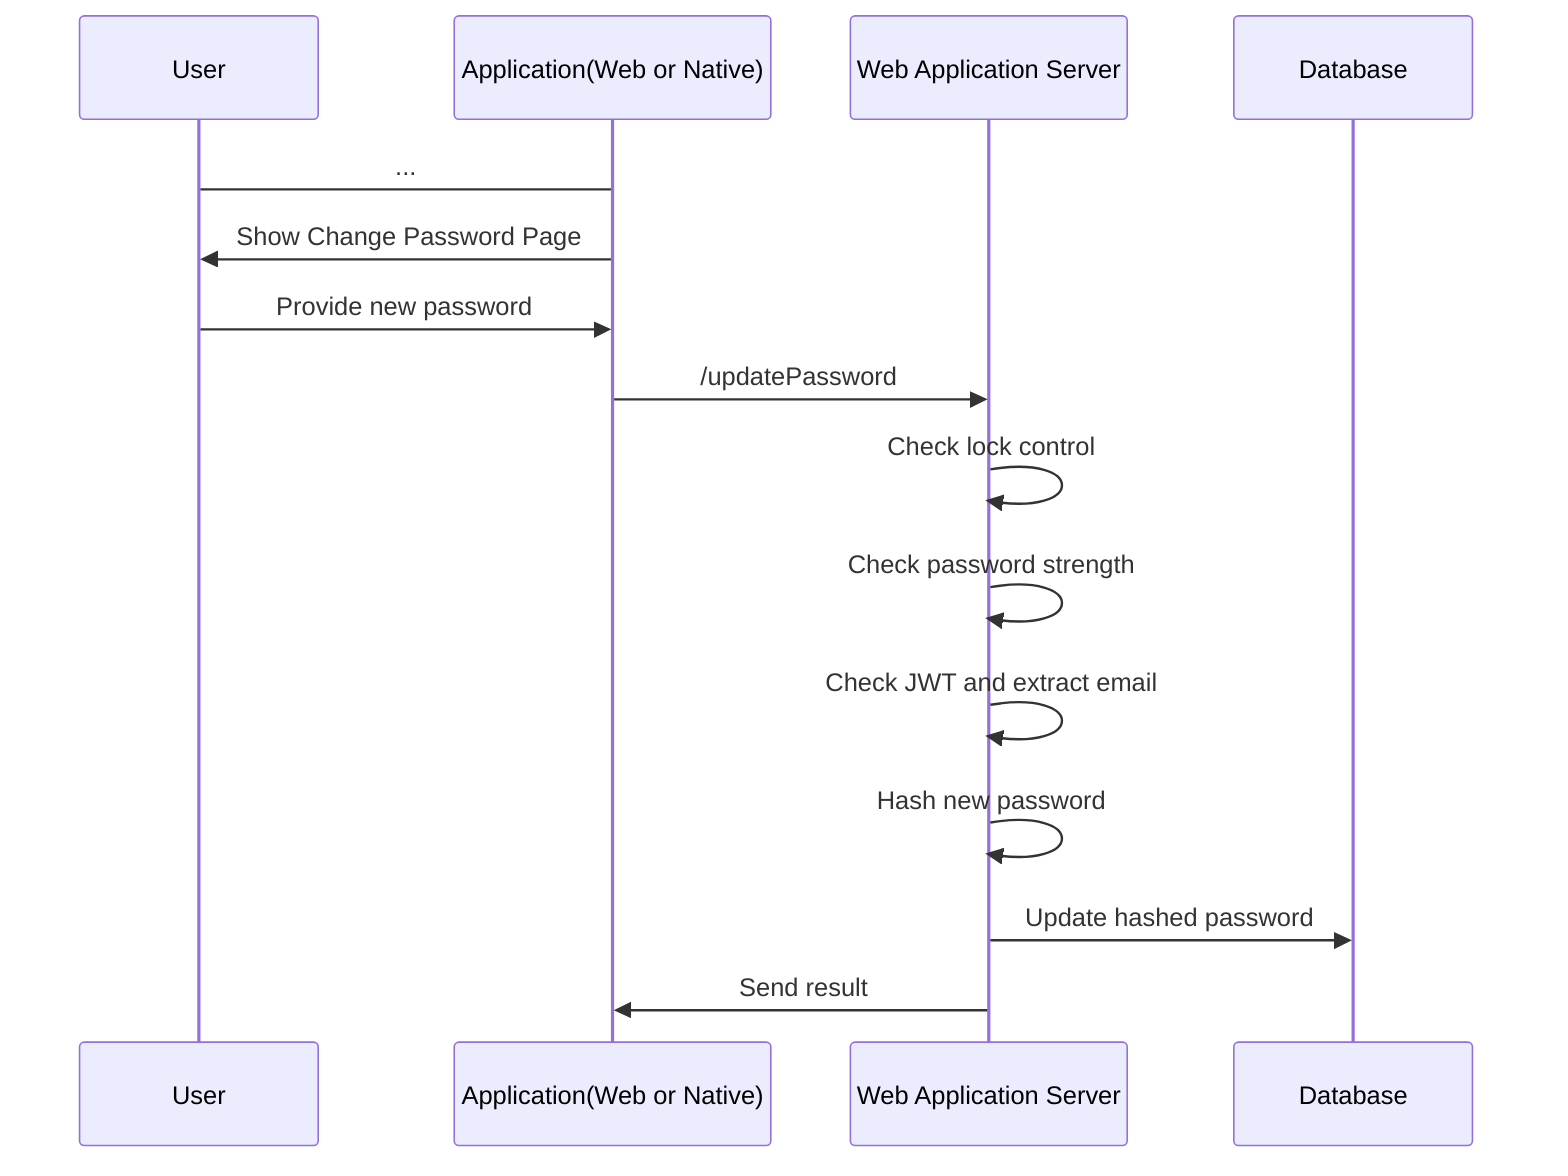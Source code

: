 sequenceDiagram
	Participant User
	Participant Application(Web or Native)
	Participant Web Application Server
	Participant Database
	User -> Application(Web or Native): ...
	Application(Web or Native) ->> User: Show Change Password Page
	User ->> Application(Web or Native): Provide new password
	Application(Web or Native) ->> Web Application Server: /updatePassword
	Web Application Server ->> Web Application Server: Check lock control
	Web Application Server ->> Web Application Server: Check password strength
	Web Application Server ->> Web Application Server: Check JWT and extract email
	Web Application Server ->> Web Application Server: Hash new password
	Web Application Server ->> Database: Update hashed password
	Web Application Server ->> Application(Web or Native): Send result